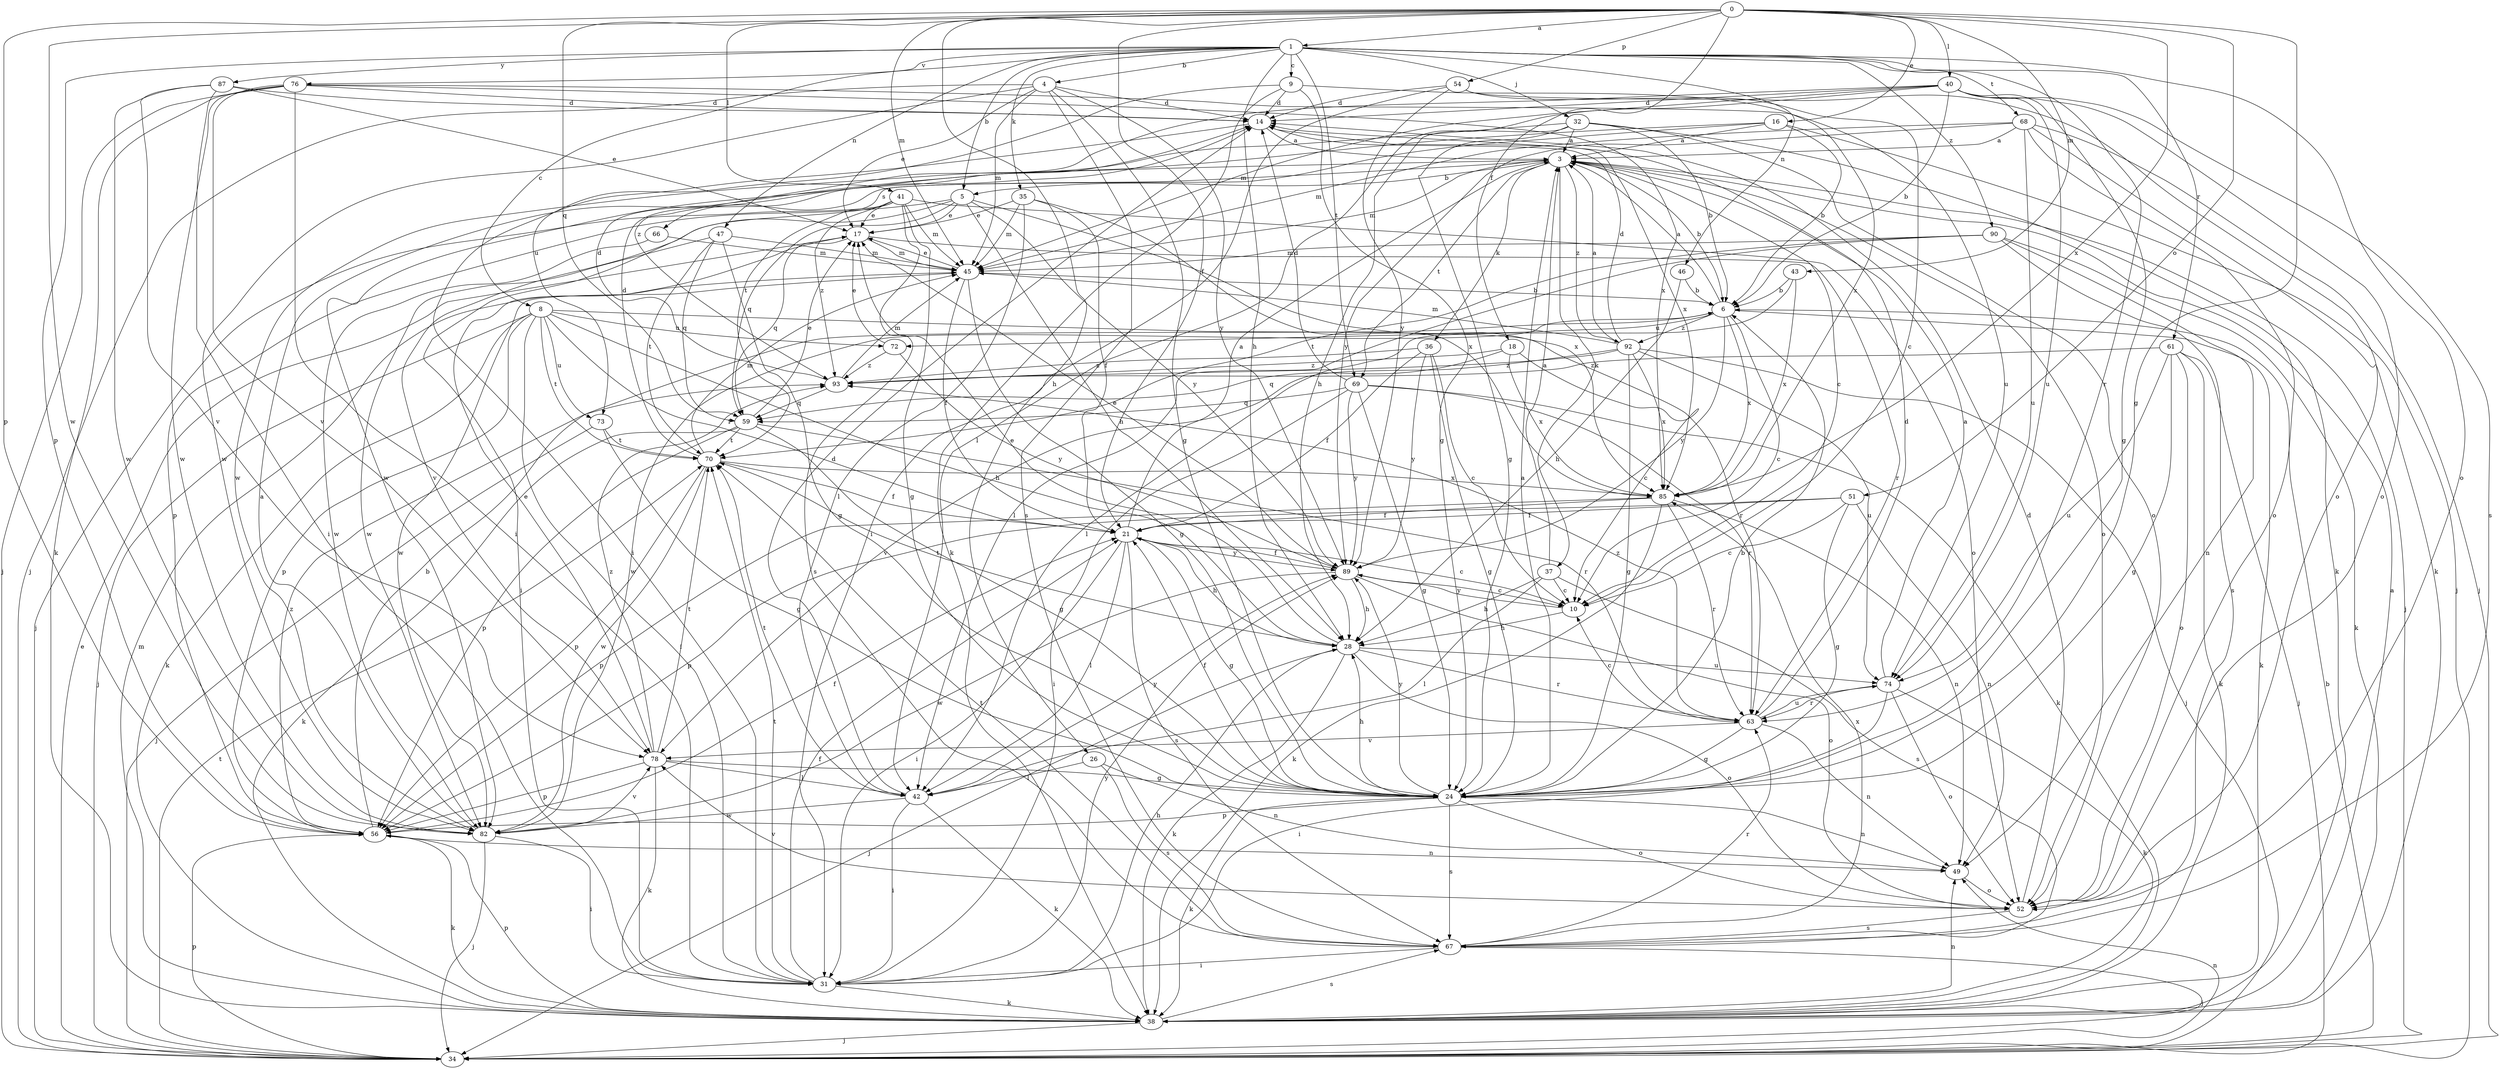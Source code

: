 strict digraph  {
0;
1;
3;
4;
5;
6;
8;
9;
10;
14;
16;
17;
18;
21;
24;
26;
28;
31;
32;
34;
35;
36;
37;
38;
40;
41;
42;
43;
45;
46;
47;
49;
51;
52;
54;
56;
59;
61;
63;
66;
67;
68;
69;
70;
72;
73;
74;
76;
78;
82;
85;
87;
89;
90;
92;
93;
0 -> 1  [label=a];
0 -> 16  [label=e];
0 -> 18  [label=f];
0 -> 21  [label=f];
0 -> 24  [label=g];
0 -> 26  [label=h];
0 -> 40  [label=l];
0 -> 41  [label=l];
0 -> 43  [label=m];
0 -> 45  [label=m];
0 -> 51  [label=o];
0 -> 54  [label=p];
0 -> 56  [label=p];
0 -> 59  [label=q];
0 -> 82  [label=w];
0 -> 85  [label=x];
1 -> 4  [label=b];
1 -> 5  [label=b];
1 -> 8  [label=c];
1 -> 9  [label=c];
1 -> 28  [label=h];
1 -> 32  [label=j];
1 -> 35  [label=k];
1 -> 46  [label=n];
1 -> 47  [label=n];
1 -> 52  [label=o];
1 -> 56  [label=p];
1 -> 61  [label=r];
1 -> 63  [label=r];
1 -> 68  [label=t];
1 -> 69  [label=t];
1 -> 76  [label=v];
1 -> 87  [label=y];
1 -> 90  [label=z];
3 -> 5  [label=b];
3 -> 6  [label=b];
3 -> 10  [label=c];
3 -> 34  [label=j];
3 -> 36  [label=k];
3 -> 37  [label=k];
3 -> 45  [label=m];
3 -> 52  [label=o];
3 -> 66  [label=s];
3 -> 69  [label=t];
3 -> 92  [label=z];
4 -> 14  [label=d];
4 -> 17  [label=e];
4 -> 24  [label=g];
4 -> 34  [label=j];
4 -> 45  [label=m];
4 -> 67  [label=s];
4 -> 82  [label=w];
4 -> 89  [label=y];
5 -> 17  [label=e];
5 -> 28  [label=h];
5 -> 56  [label=p];
5 -> 59  [label=q];
5 -> 78  [label=v];
5 -> 85  [label=x];
5 -> 89  [label=y];
6 -> 3  [label=a];
6 -> 10  [label=c];
6 -> 38  [label=k];
6 -> 72  [label=u];
6 -> 82  [label=w];
6 -> 85  [label=x];
6 -> 89  [label=y];
6 -> 92  [label=z];
8 -> 21  [label=f];
8 -> 28  [label=h];
8 -> 31  [label=i];
8 -> 34  [label=j];
8 -> 38  [label=k];
8 -> 56  [label=p];
8 -> 63  [label=r];
8 -> 70  [label=t];
8 -> 72  [label=u];
8 -> 73  [label=u];
9 -> 14  [label=d];
9 -> 24  [label=g];
9 -> 38  [label=k];
9 -> 73  [label=u];
9 -> 85  [label=x];
10 -> 28  [label=h];
10 -> 89  [label=y];
14 -> 3  [label=a];
14 -> 31  [label=i];
14 -> 85  [label=x];
16 -> 3  [label=a];
16 -> 6  [label=b];
16 -> 34  [label=j];
16 -> 70  [label=t];
16 -> 82  [label=w];
17 -> 45  [label=m];
17 -> 59  [label=q];
17 -> 63  [label=r];
18 -> 10  [label=c];
18 -> 59  [label=q];
18 -> 85  [label=x];
18 -> 93  [label=z];
21 -> 3  [label=a];
21 -> 10  [label=c];
21 -> 24  [label=g];
21 -> 28  [label=h];
21 -> 31  [label=i];
21 -> 42  [label=l];
21 -> 67  [label=s];
21 -> 89  [label=y];
24 -> 3  [label=a];
24 -> 6  [label=b];
24 -> 21  [label=f];
24 -> 28  [label=h];
24 -> 38  [label=k];
24 -> 49  [label=n];
24 -> 52  [label=o];
24 -> 56  [label=p];
24 -> 67  [label=s];
24 -> 89  [label=y];
26 -> 42  [label=l];
26 -> 49  [label=n];
26 -> 67  [label=s];
28 -> 17  [label=e];
28 -> 34  [label=j];
28 -> 38  [label=k];
28 -> 52  [label=o];
28 -> 63  [label=r];
28 -> 70  [label=t];
28 -> 74  [label=u];
31 -> 21  [label=f];
31 -> 28  [label=h];
31 -> 38  [label=k];
31 -> 70  [label=t];
31 -> 89  [label=y];
32 -> 3  [label=a];
32 -> 6  [label=b];
32 -> 24  [label=g];
32 -> 28  [label=h];
32 -> 38  [label=k];
32 -> 52  [label=o];
32 -> 82  [label=w];
34 -> 6  [label=b];
34 -> 17  [label=e];
34 -> 49  [label=n];
34 -> 56  [label=p];
34 -> 70  [label=t];
35 -> 17  [label=e];
35 -> 21  [label=f];
35 -> 42  [label=l];
35 -> 45  [label=m];
35 -> 85  [label=x];
36 -> 10  [label=c];
36 -> 21  [label=f];
36 -> 24  [label=g];
36 -> 89  [label=y];
36 -> 93  [label=z];
37 -> 3  [label=a];
37 -> 10  [label=c];
37 -> 28  [label=h];
37 -> 42  [label=l];
37 -> 67  [label=s];
38 -> 3  [label=a];
38 -> 34  [label=j];
38 -> 45  [label=m];
38 -> 49  [label=n];
38 -> 56  [label=p];
38 -> 67  [label=s];
40 -> 6  [label=b];
40 -> 14  [label=d];
40 -> 24  [label=g];
40 -> 42  [label=l];
40 -> 45  [label=m];
40 -> 52  [label=o];
40 -> 67  [label=s];
40 -> 74  [label=u];
40 -> 93  [label=z];
41 -> 17  [label=e];
41 -> 24  [label=g];
41 -> 31  [label=i];
41 -> 34  [label=j];
41 -> 45  [label=m];
41 -> 52  [label=o];
41 -> 67  [label=s];
41 -> 93  [label=z];
42 -> 14  [label=d];
42 -> 31  [label=i];
42 -> 38  [label=k];
42 -> 70  [label=t];
42 -> 82  [label=w];
42 -> 89  [label=y];
43 -> 6  [label=b];
43 -> 42  [label=l];
43 -> 85  [label=x];
45 -> 6  [label=b];
45 -> 17  [label=e];
45 -> 21  [label=f];
45 -> 24  [label=g];
45 -> 82  [label=w];
46 -> 6  [label=b];
46 -> 28  [label=h];
47 -> 24  [label=g];
47 -> 45  [label=m];
47 -> 59  [label=q];
47 -> 70  [label=t];
47 -> 82  [label=w];
49 -> 52  [label=o];
51 -> 10  [label=c];
51 -> 21  [label=f];
51 -> 24  [label=g];
51 -> 49  [label=n];
51 -> 56  [label=p];
52 -> 14  [label=d];
52 -> 67  [label=s];
52 -> 78  [label=v];
54 -> 10  [label=c];
54 -> 14  [label=d];
54 -> 31  [label=i];
54 -> 52  [label=o];
54 -> 89  [label=y];
56 -> 6  [label=b];
56 -> 21  [label=f];
56 -> 38  [label=k];
56 -> 49  [label=n];
56 -> 93  [label=z];
59 -> 17  [label=e];
59 -> 24  [label=g];
59 -> 38  [label=k];
59 -> 56  [label=p];
59 -> 63  [label=r];
59 -> 70  [label=t];
61 -> 24  [label=g];
61 -> 34  [label=j];
61 -> 38  [label=k];
61 -> 52  [label=o];
61 -> 74  [label=u];
61 -> 93  [label=z];
63 -> 10  [label=c];
63 -> 14  [label=d];
63 -> 24  [label=g];
63 -> 49  [label=n];
63 -> 74  [label=u];
63 -> 78  [label=v];
63 -> 93  [label=z];
66 -> 45  [label=m];
66 -> 82  [label=w];
67 -> 31  [label=i];
67 -> 34  [label=j];
67 -> 63  [label=r];
67 -> 70  [label=t];
67 -> 85  [label=x];
68 -> 3  [label=a];
68 -> 34  [label=j];
68 -> 38  [label=k];
68 -> 45  [label=m];
68 -> 52  [label=o];
68 -> 74  [label=u];
68 -> 89  [label=y];
69 -> 14  [label=d];
69 -> 24  [label=g];
69 -> 31  [label=i];
69 -> 38  [label=k];
69 -> 59  [label=q];
69 -> 63  [label=r];
69 -> 89  [label=y];
70 -> 14  [label=d];
70 -> 21  [label=f];
70 -> 45  [label=m];
70 -> 56  [label=p];
70 -> 82  [label=w];
70 -> 85  [label=x];
72 -> 17  [label=e];
72 -> 89  [label=y];
72 -> 93  [label=z];
73 -> 24  [label=g];
73 -> 34  [label=j];
73 -> 70  [label=t];
74 -> 3  [label=a];
74 -> 31  [label=i];
74 -> 38  [label=k];
74 -> 52  [label=o];
74 -> 63  [label=r];
76 -> 14  [label=d];
76 -> 31  [label=i];
76 -> 34  [label=j];
76 -> 38  [label=k];
76 -> 74  [label=u];
76 -> 78  [label=v];
76 -> 82  [label=w];
76 -> 85  [label=x];
78 -> 17  [label=e];
78 -> 24  [label=g];
78 -> 38  [label=k];
78 -> 42  [label=l];
78 -> 56  [label=p];
78 -> 70  [label=t];
78 -> 93  [label=z];
82 -> 3  [label=a];
82 -> 31  [label=i];
82 -> 34  [label=j];
82 -> 78  [label=v];
85 -> 21  [label=f];
85 -> 38  [label=k];
85 -> 49  [label=n];
85 -> 56  [label=p];
85 -> 63  [label=r];
87 -> 14  [label=d];
87 -> 17  [label=e];
87 -> 31  [label=i];
87 -> 78  [label=v];
87 -> 82  [label=w];
89 -> 10  [label=c];
89 -> 17  [label=e];
89 -> 21  [label=f];
89 -> 28  [label=h];
89 -> 52  [label=o];
89 -> 82  [label=w];
90 -> 38  [label=k];
90 -> 42  [label=l];
90 -> 45  [label=m];
90 -> 49  [label=n];
90 -> 67  [label=s];
90 -> 70  [label=t];
92 -> 3  [label=a];
92 -> 14  [label=d];
92 -> 24  [label=g];
92 -> 34  [label=j];
92 -> 45  [label=m];
92 -> 74  [label=u];
92 -> 78  [label=v];
92 -> 85  [label=x];
92 -> 93  [label=z];
93 -> 14  [label=d];
93 -> 45  [label=m];
93 -> 59  [label=q];
}
